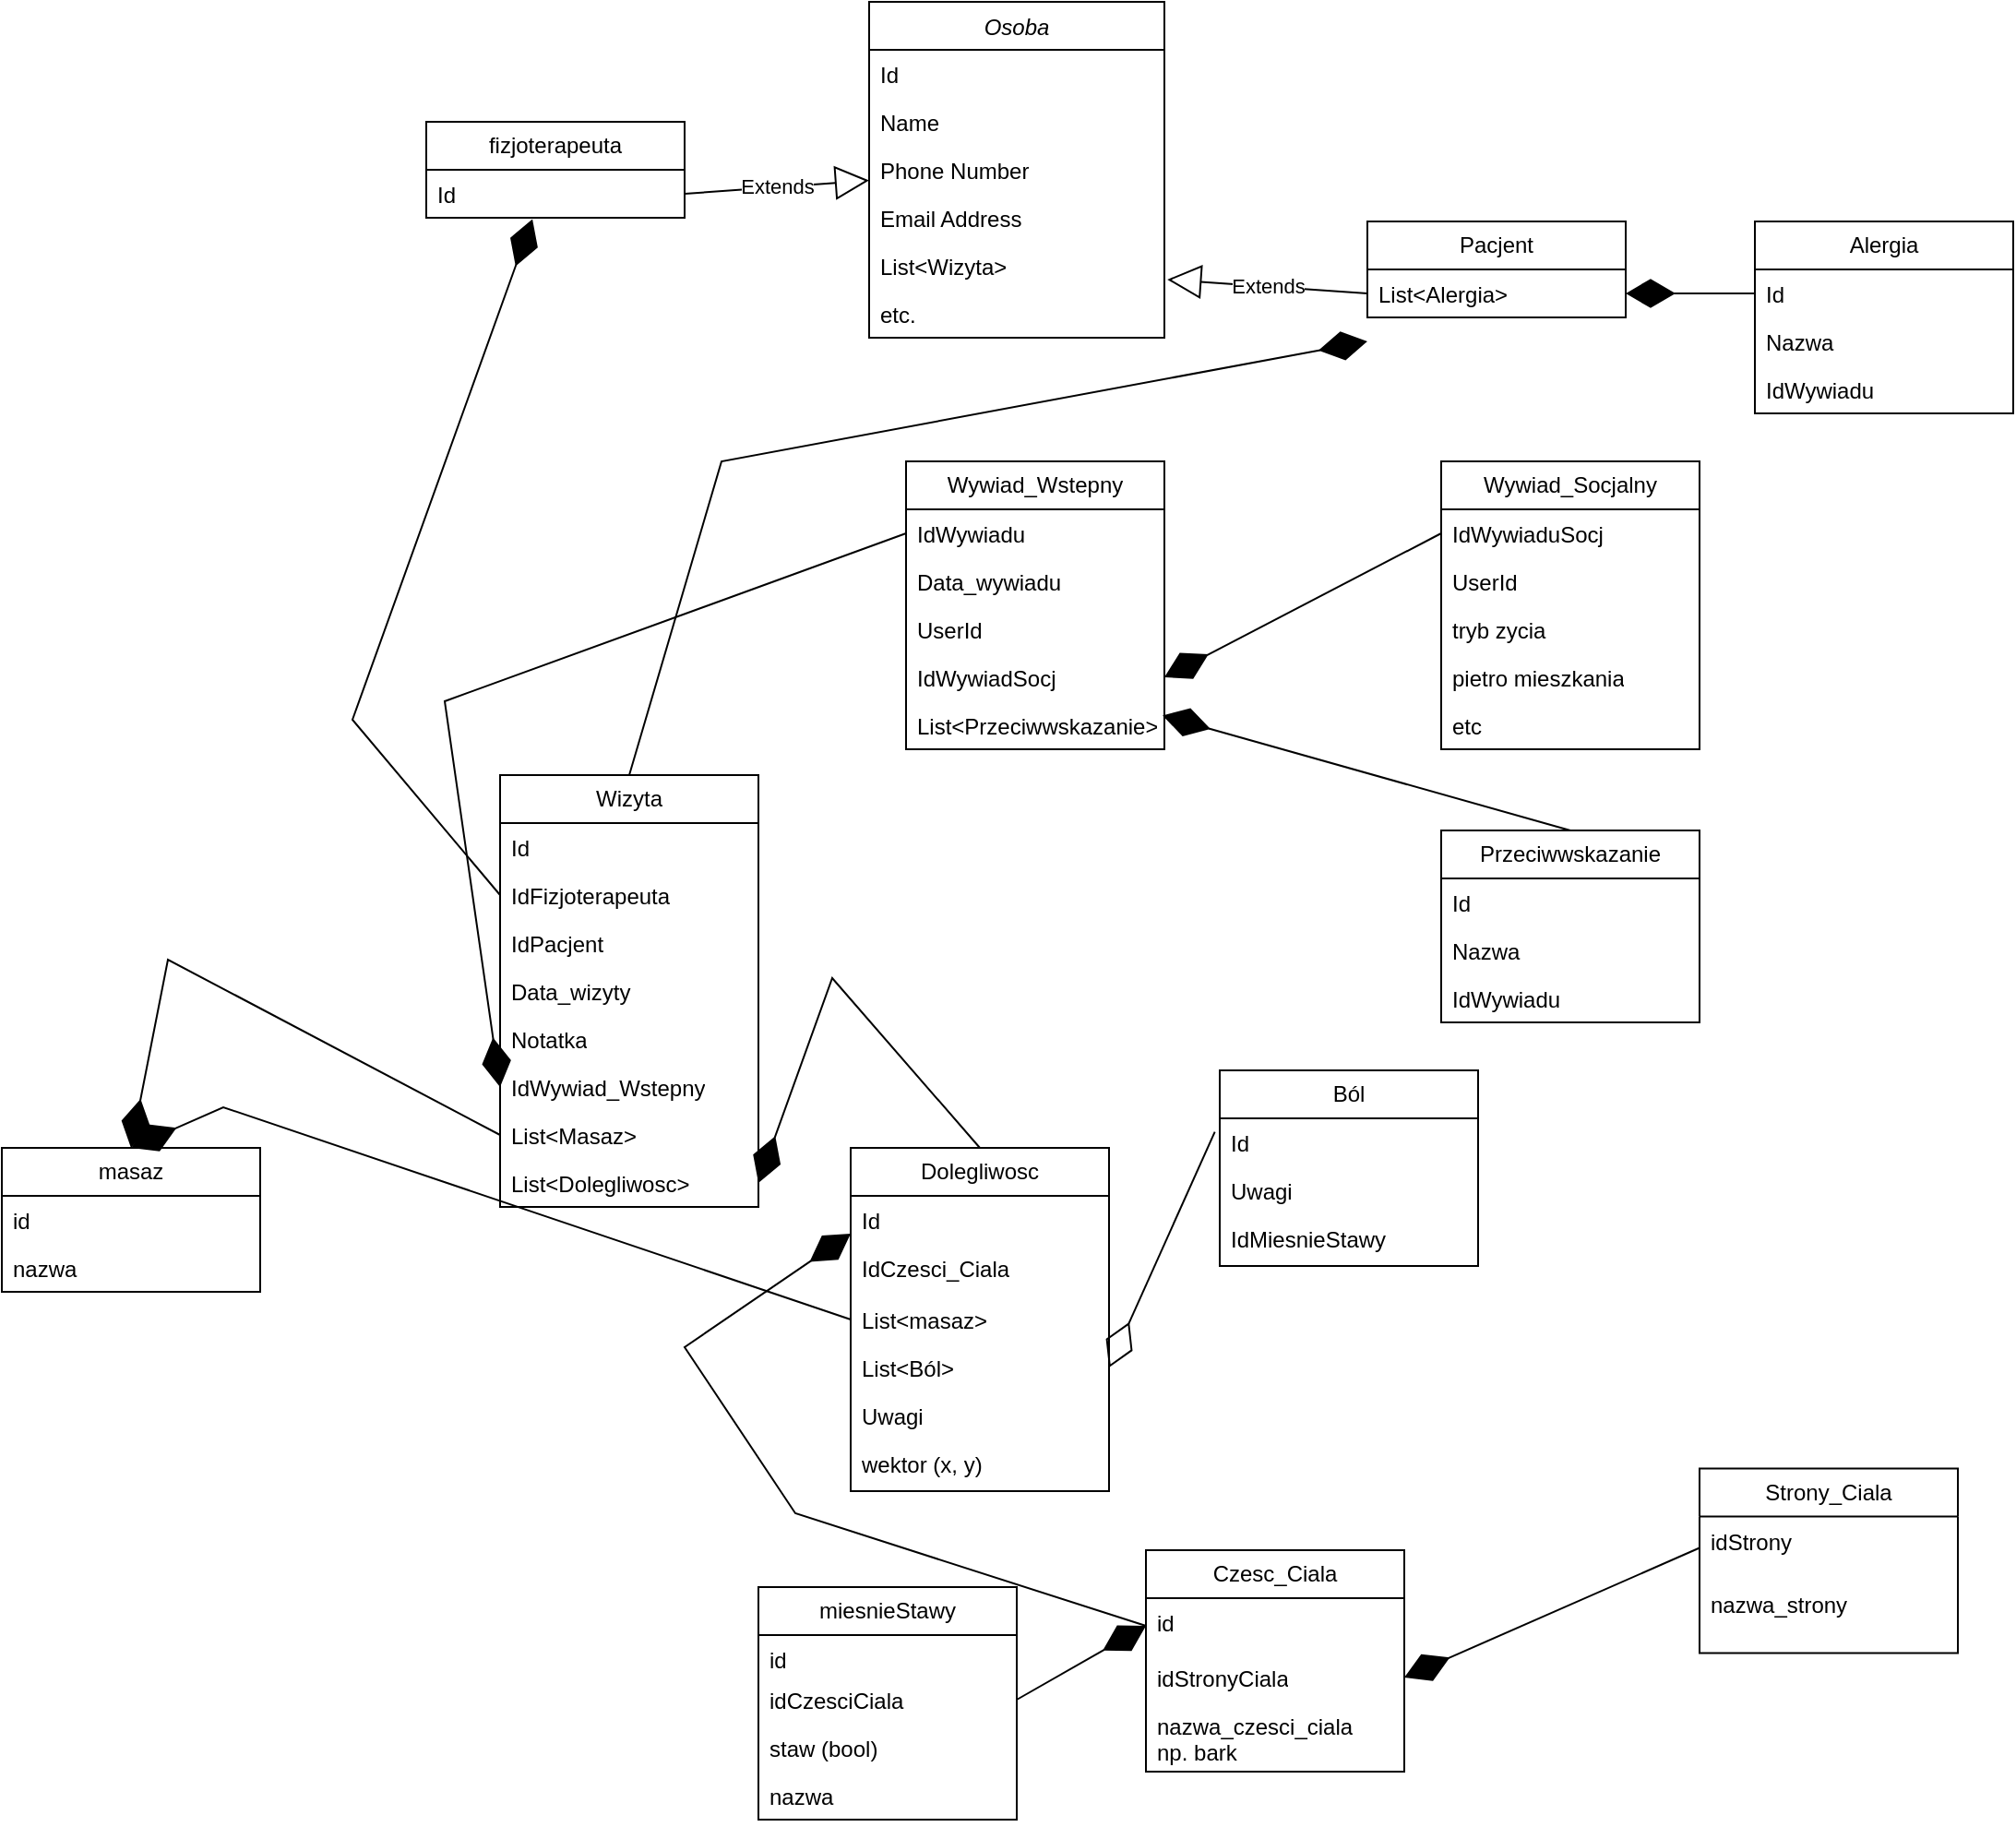 <mxfile version="24.0.0" type="device">
  <diagram id="C5RBs43oDa-KdzZeNtuy" name="Page-1">
    <mxGraphModel dx="1877" dy="1691" grid="1" gridSize="10" guides="1" tooltips="1" connect="1" arrows="1" fold="1" page="1" pageScale="1" pageWidth="827" pageHeight="1169" math="0" shadow="0">
      <root>
        <mxCell id="WIyWlLk6GJQsqaUBKTNV-0" />
        <mxCell id="WIyWlLk6GJQsqaUBKTNV-1" parent="WIyWlLk6GJQsqaUBKTNV-0" />
        <mxCell id="zkfFHV4jXpPFQw0GAbJ--0" value="Osoba" style="swimlane;fontStyle=2;align=center;verticalAlign=top;childLayout=stackLayout;horizontal=1;startSize=26;horizontalStack=0;resizeParent=1;resizeLast=0;collapsible=1;marginBottom=0;rounded=0;shadow=0;strokeWidth=1;" parent="WIyWlLk6GJQsqaUBKTNV-1" vertex="1">
          <mxGeometry x="50" y="-19" width="160" height="182" as="geometry">
            <mxRectangle x="220" y="120" width="160" height="26" as="alternateBounds" />
          </mxGeometry>
        </mxCell>
        <mxCell id="1N-HR44ySFSUw1x3cDMy-46" value="Id" style="text;strokeColor=none;fillColor=none;align=left;verticalAlign=top;spacingLeft=4;spacingRight=4;overflow=hidden;rotatable=0;points=[[0,0.5],[1,0.5]];portConstraint=eastwest;whiteSpace=wrap;html=1;" vertex="1" parent="zkfFHV4jXpPFQw0GAbJ--0">
          <mxGeometry y="26" width="160" height="26" as="geometry" />
        </mxCell>
        <mxCell id="zkfFHV4jXpPFQw0GAbJ--1" value="Name" style="text;align=left;verticalAlign=top;spacingLeft=4;spacingRight=4;overflow=hidden;rotatable=0;points=[[0,0.5],[1,0.5]];portConstraint=eastwest;" parent="zkfFHV4jXpPFQw0GAbJ--0" vertex="1">
          <mxGeometry y="52" width="160" height="26" as="geometry" />
        </mxCell>
        <mxCell id="zkfFHV4jXpPFQw0GAbJ--2" value="Phone Number" style="text;align=left;verticalAlign=top;spacingLeft=4;spacingRight=4;overflow=hidden;rotatable=0;points=[[0,0.5],[1,0.5]];portConstraint=eastwest;rounded=0;shadow=0;html=0;" parent="zkfFHV4jXpPFQw0GAbJ--0" vertex="1">
          <mxGeometry y="78" width="160" height="26" as="geometry" />
        </mxCell>
        <mxCell id="zkfFHV4jXpPFQw0GAbJ--3" value="Email Address" style="text;align=left;verticalAlign=top;spacingLeft=4;spacingRight=4;overflow=hidden;rotatable=0;points=[[0,0.5],[1,0.5]];portConstraint=eastwest;rounded=0;shadow=0;html=0;" parent="zkfFHV4jXpPFQw0GAbJ--0" vertex="1">
          <mxGeometry y="104" width="160" height="26" as="geometry" />
        </mxCell>
        <mxCell id="1N-HR44ySFSUw1x3cDMy-128" value="List&amp;lt;Wizyta&amp;gt;" style="text;strokeColor=none;fillColor=none;align=left;verticalAlign=top;spacingLeft=4;spacingRight=4;overflow=hidden;rotatable=0;points=[[0,0.5],[1,0.5]];portConstraint=eastwest;whiteSpace=wrap;html=1;" vertex="1" parent="zkfFHV4jXpPFQw0GAbJ--0">
          <mxGeometry y="130" width="160" height="26" as="geometry" />
        </mxCell>
        <mxCell id="1N-HR44ySFSUw1x3cDMy-13" value="etc." style="text;strokeColor=none;fillColor=none;align=left;verticalAlign=top;spacingLeft=4;spacingRight=4;overflow=hidden;rotatable=0;points=[[0,0.5],[1,0.5]];portConstraint=eastwest;whiteSpace=wrap;html=1;" vertex="1" parent="zkfFHV4jXpPFQw0GAbJ--0">
          <mxGeometry y="156" width="160" height="26" as="geometry" />
        </mxCell>
        <mxCell id="1N-HR44ySFSUw1x3cDMy-16" value="fizjoterapeuta" style="swimlane;fontStyle=0;childLayout=stackLayout;horizontal=1;startSize=26;fillColor=none;horizontalStack=0;resizeParent=1;resizeParentMax=0;resizeLast=0;collapsible=1;marginBottom=0;whiteSpace=wrap;html=1;" vertex="1" parent="WIyWlLk6GJQsqaUBKTNV-1">
          <mxGeometry x="-190" y="46" width="140" height="52" as="geometry" />
        </mxCell>
        <mxCell id="1N-HR44ySFSUw1x3cDMy-126" value="Id" style="text;strokeColor=none;fillColor=none;align=left;verticalAlign=top;spacingLeft=4;spacingRight=4;overflow=hidden;rotatable=0;points=[[0,0.5],[1,0.5]];portConstraint=eastwest;whiteSpace=wrap;html=1;" vertex="1" parent="1N-HR44ySFSUw1x3cDMy-16">
          <mxGeometry y="26" width="140" height="26" as="geometry" />
        </mxCell>
        <mxCell id="1N-HR44ySFSUw1x3cDMy-21" value="Pacjent" style="swimlane;fontStyle=0;childLayout=stackLayout;horizontal=1;startSize=26;fillColor=none;horizontalStack=0;resizeParent=1;resizeParentMax=0;resizeLast=0;collapsible=1;marginBottom=0;whiteSpace=wrap;html=1;" vertex="1" parent="WIyWlLk6GJQsqaUBKTNV-1">
          <mxGeometry x="320" y="100" width="140" height="52" as="geometry" />
        </mxCell>
        <mxCell id="1N-HR44ySFSUw1x3cDMy-42" value="List&amp;lt;Alergia&amp;gt;" style="text;strokeColor=none;fillColor=none;align=left;verticalAlign=top;spacingLeft=4;spacingRight=4;overflow=hidden;rotatable=0;points=[[0,0.5],[1,0.5]];portConstraint=eastwest;whiteSpace=wrap;html=1;" vertex="1" parent="1N-HR44ySFSUw1x3cDMy-21">
          <mxGeometry y="26" width="140" height="26" as="geometry" />
        </mxCell>
        <mxCell id="1N-HR44ySFSUw1x3cDMy-28" value="Wywiad_Wstepny" style="swimlane;fontStyle=0;childLayout=stackLayout;horizontal=1;startSize=26;fillColor=none;horizontalStack=0;resizeParent=1;resizeParentMax=0;resizeLast=0;collapsible=1;marginBottom=0;whiteSpace=wrap;html=1;" vertex="1" parent="WIyWlLk6GJQsqaUBKTNV-1">
          <mxGeometry x="70" y="230" width="140" height="156" as="geometry" />
        </mxCell>
        <mxCell id="1N-HR44ySFSUw1x3cDMy-32" value="IdWywiadu" style="text;strokeColor=none;fillColor=none;align=left;verticalAlign=top;spacingLeft=4;spacingRight=4;overflow=hidden;rotatable=0;points=[[0,0.5],[1,0.5]];portConstraint=eastwest;whiteSpace=wrap;html=1;" vertex="1" parent="1N-HR44ySFSUw1x3cDMy-28">
          <mxGeometry y="26" width="140" height="26" as="geometry" />
        </mxCell>
        <mxCell id="1N-HR44ySFSUw1x3cDMy-60" value="Data_wywiadu" style="text;strokeColor=none;fillColor=none;align=left;verticalAlign=top;spacingLeft=4;spacingRight=4;overflow=hidden;rotatable=0;points=[[0,0.5],[1,0.5]];portConstraint=eastwest;whiteSpace=wrap;html=1;" vertex="1" parent="1N-HR44ySFSUw1x3cDMy-28">
          <mxGeometry y="52" width="140" height="26" as="geometry" />
        </mxCell>
        <mxCell id="1N-HR44ySFSUw1x3cDMy-36" value="UserId" style="text;strokeColor=none;fillColor=none;align=left;verticalAlign=top;spacingLeft=4;spacingRight=4;overflow=hidden;rotatable=0;points=[[0,0.5],[1,0.5]];portConstraint=eastwest;whiteSpace=wrap;html=1;" vertex="1" parent="1N-HR44ySFSUw1x3cDMy-28">
          <mxGeometry y="78" width="140" height="26" as="geometry" />
        </mxCell>
        <mxCell id="1N-HR44ySFSUw1x3cDMy-59" value="IdWywiadSocj" style="text;strokeColor=none;fillColor=none;align=left;verticalAlign=top;spacingLeft=4;spacingRight=4;overflow=hidden;rotatable=0;points=[[0,0.5],[1,0.5]];portConstraint=eastwest;whiteSpace=wrap;html=1;" vertex="1" parent="1N-HR44ySFSUw1x3cDMy-28">
          <mxGeometry y="104" width="140" height="26" as="geometry" />
        </mxCell>
        <mxCell id="1N-HR44ySFSUw1x3cDMy-29" value="List&amp;lt;Przeciwwskazanie&amp;gt;" style="text;strokeColor=none;fillColor=none;align=left;verticalAlign=top;spacingLeft=4;spacingRight=4;overflow=hidden;rotatable=0;points=[[0,0.5],[1,0.5]];portConstraint=eastwest;whiteSpace=wrap;html=1;" vertex="1" parent="1N-HR44ySFSUw1x3cDMy-28">
          <mxGeometry y="130" width="140" height="26" as="geometry" />
        </mxCell>
        <mxCell id="1N-HR44ySFSUw1x3cDMy-30" value="Przeciwwskazanie" style="swimlane;fontStyle=0;childLayout=stackLayout;horizontal=1;startSize=26;fillColor=none;horizontalStack=0;resizeParent=1;resizeParentMax=0;resizeLast=0;collapsible=1;marginBottom=0;whiteSpace=wrap;html=1;" vertex="1" parent="WIyWlLk6GJQsqaUBKTNV-1">
          <mxGeometry x="360" y="430" width="140" height="104" as="geometry" />
        </mxCell>
        <mxCell id="1N-HR44ySFSUw1x3cDMy-33" value="Id" style="text;strokeColor=none;fillColor=none;align=left;verticalAlign=top;spacingLeft=4;spacingRight=4;overflow=hidden;rotatable=0;points=[[0,0.5],[1,0.5]];portConstraint=eastwest;whiteSpace=wrap;html=1;" vertex="1" parent="1N-HR44ySFSUw1x3cDMy-30">
          <mxGeometry y="26" width="140" height="26" as="geometry" />
        </mxCell>
        <mxCell id="1N-HR44ySFSUw1x3cDMy-34" value="Nazwa" style="text;strokeColor=none;fillColor=none;align=left;verticalAlign=top;spacingLeft=4;spacingRight=4;overflow=hidden;rotatable=0;points=[[0,0.5],[1,0.5]];portConstraint=eastwest;whiteSpace=wrap;html=1;" vertex="1" parent="1N-HR44ySFSUw1x3cDMy-30">
          <mxGeometry y="52" width="140" height="26" as="geometry" />
        </mxCell>
        <mxCell id="1N-HR44ySFSUw1x3cDMy-31" value="IdWywiadu" style="text;strokeColor=none;fillColor=none;align=left;verticalAlign=top;spacingLeft=4;spacingRight=4;overflow=hidden;rotatable=0;points=[[0,0.5],[1,0.5]];portConstraint=eastwest;whiteSpace=wrap;html=1;" vertex="1" parent="1N-HR44ySFSUw1x3cDMy-30">
          <mxGeometry y="78" width="140" height="26" as="geometry" />
        </mxCell>
        <mxCell id="1N-HR44ySFSUw1x3cDMy-22" value="Extends" style="endArrow=block;endSize=16;endFill=0;html=1;rounded=0;exitX=0;exitY=0.75;exitDx=0;exitDy=0;entryX=1.01;entryY=-0.213;entryDx=0;entryDy=0;entryPerimeter=0;" edge="1" parent="WIyWlLk6GJQsqaUBKTNV-1" source="1N-HR44ySFSUw1x3cDMy-21" target="1N-HR44ySFSUw1x3cDMy-13">
          <mxGeometry width="160" relative="1" as="geometry">
            <mxPoint x="218" y="42" as="sourcePoint" />
            <mxPoint x="340" y="50" as="targetPoint" />
          </mxGeometry>
        </mxCell>
        <mxCell id="1N-HR44ySFSUw1x3cDMy-15" value="Extends" style="endArrow=block;endSize=16;endFill=0;html=1;rounded=0;exitX=1;exitY=0.5;exitDx=0;exitDy=0;" edge="1" parent="WIyWlLk6GJQsqaUBKTNV-1" source="1N-HR44ySFSUw1x3cDMy-126" target="zkfFHV4jXpPFQw0GAbJ--0">
          <mxGeometry width="160" relative="1" as="geometry">
            <mxPoint x="330" y="200" as="sourcePoint" />
            <mxPoint x="170" y="240" as="targetPoint" />
          </mxGeometry>
        </mxCell>
        <mxCell id="1N-HR44ySFSUw1x3cDMy-35" value="" style="endArrow=diamondThin;endFill=1;endSize=24;html=1;rounded=0;entryX=0.993;entryY=0.297;entryDx=0;entryDy=0;exitX=0.5;exitY=0;exitDx=0;exitDy=0;entryPerimeter=0;" edge="1" parent="WIyWlLk6GJQsqaUBKTNV-1" source="1N-HR44ySFSUw1x3cDMy-30" target="1N-HR44ySFSUw1x3cDMy-29">
          <mxGeometry width="160" relative="1" as="geometry">
            <mxPoint x="330" y="420" as="sourcePoint" />
            <mxPoint x="490" y="420" as="targetPoint" />
          </mxGeometry>
        </mxCell>
        <mxCell id="1N-HR44ySFSUw1x3cDMy-38" value="Alergia" style="swimlane;fontStyle=0;childLayout=stackLayout;horizontal=1;startSize=26;fillColor=none;horizontalStack=0;resizeParent=1;resizeParentMax=0;resizeLast=0;collapsible=1;marginBottom=0;whiteSpace=wrap;html=1;" vertex="1" parent="WIyWlLk6GJQsqaUBKTNV-1">
          <mxGeometry x="530" y="100" width="140" height="104" as="geometry" />
        </mxCell>
        <mxCell id="1N-HR44ySFSUw1x3cDMy-39" value="Id" style="text;strokeColor=none;fillColor=none;align=left;verticalAlign=top;spacingLeft=4;spacingRight=4;overflow=hidden;rotatable=0;points=[[0,0.5],[1,0.5]];portConstraint=eastwest;whiteSpace=wrap;html=1;" vertex="1" parent="1N-HR44ySFSUw1x3cDMy-38">
          <mxGeometry y="26" width="140" height="26" as="geometry" />
        </mxCell>
        <mxCell id="1N-HR44ySFSUw1x3cDMy-40" value="Nazwa" style="text;strokeColor=none;fillColor=none;align=left;verticalAlign=top;spacingLeft=4;spacingRight=4;overflow=hidden;rotatable=0;points=[[0,0.5],[1,0.5]];portConstraint=eastwest;whiteSpace=wrap;html=1;" vertex="1" parent="1N-HR44ySFSUw1x3cDMy-38">
          <mxGeometry y="52" width="140" height="26" as="geometry" />
        </mxCell>
        <mxCell id="1N-HR44ySFSUw1x3cDMy-41" value="IdWywiadu" style="text;strokeColor=none;fillColor=none;align=left;verticalAlign=top;spacingLeft=4;spacingRight=4;overflow=hidden;rotatable=0;points=[[0,0.5],[1,0.5]];portConstraint=eastwest;whiteSpace=wrap;html=1;" vertex="1" parent="1N-HR44ySFSUw1x3cDMy-38">
          <mxGeometry y="78" width="140" height="26" as="geometry" />
        </mxCell>
        <mxCell id="1N-HR44ySFSUw1x3cDMy-43" value="" style="endArrow=diamondThin;endFill=1;endSize=24;html=1;rounded=0;exitX=0;exitY=0.5;exitDx=0;exitDy=0;entryX=1;entryY=0.5;entryDx=0;entryDy=0;" edge="1" parent="WIyWlLk6GJQsqaUBKTNV-1" source="1N-HR44ySFSUw1x3cDMy-39" target="1N-HR44ySFSUw1x3cDMy-42">
          <mxGeometry width="160" relative="1" as="geometry">
            <mxPoint x="350" y="210" as="sourcePoint" />
            <mxPoint x="500" y="120" as="targetPoint" />
          </mxGeometry>
        </mxCell>
        <mxCell id="1N-HR44ySFSUw1x3cDMy-51" value="Wywiad_Socjalny" style="swimlane;fontStyle=0;childLayout=stackLayout;horizontal=1;startSize=26;fillColor=none;horizontalStack=0;resizeParent=1;resizeParentMax=0;resizeLast=0;collapsible=1;marginBottom=0;whiteSpace=wrap;html=1;" vertex="1" parent="WIyWlLk6GJQsqaUBKTNV-1">
          <mxGeometry x="360" y="230" width="140" height="156" as="geometry" />
        </mxCell>
        <mxCell id="1N-HR44ySFSUw1x3cDMy-52" value="IdWywiaduSocj" style="text;strokeColor=none;fillColor=none;align=left;verticalAlign=top;spacingLeft=4;spacingRight=4;overflow=hidden;rotatable=0;points=[[0,0.5],[1,0.5]];portConstraint=eastwest;whiteSpace=wrap;html=1;" vertex="1" parent="1N-HR44ySFSUw1x3cDMy-51">
          <mxGeometry y="26" width="140" height="26" as="geometry" />
        </mxCell>
        <mxCell id="1N-HR44ySFSUw1x3cDMy-53" value="UserId" style="text;strokeColor=none;fillColor=none;align=left;verticalAlign=top;spacingLeft=4;spacingRight=4;overflow=hidden;rotatable=0;points=[[0,0.5],[1,0.5]];portConstraint=eastwest;whiteSpace=wrap;html=1;" vertex="1" parent="1N-HR44ySFSUw1x3cDMy-51">
          <mxGeometry y="52" width="140" height="26" as="geometry" />
        </mxCell>
        <mxCell id="1N-HR44ySFSUw1x3cDMy-55" value="tryb zycia" style="text;strokeColor=none;fillColor=none;align=left;verticalAlign=top;spacingLeft=4;spacingRight=4;overflow=hidden;rotatable=0;points=[[0,0.5],[1,0.5]];portConstraint=eastwest;whiteSpace=wrap;html=1;" vertex="1" parent="1N-HR44ySFSUw1x3cDMy-51">
          <mxGeometry y="78" width="140" height="26" as="geometry" />
        </mxCell>
        <mxCell id="1N-HR44ySFSUw1x3cDMy-54" value="pietro mieszkania" style="text;strokeColor=none;fillColor=none;align=left;verticalAlign=top;spacingLeft=4;spacingRight=4;overflow=hidden;rotatable=0;points=[[0,0.5],[1,0.5]];portConstraint=eastwest;whiteSpace=wrap;html=1;" vertex="1" parent="1N-HR44ySFSUw1x3cDMy-51">
          <mxGeometry y="104" width="140" height="26" as="geometry" />
        </mxCell>
        <mxCell id="1N-HR44ySFSUw1x3cDMy-56" value="etc" style="text;strokeColor=none;fillColor=none;align=left;verticalAlign=top;spacingLeft=4;spacingRight=4;overflow=hidden;rotatable=0;points=[[0,0.5],[1,0.5]];portConstraint=eastwest;whiteSpace=wrap;html=1;" vertex="1" parent="1N-HR44ySFSUw1x3cDMy-51">
          <mxGeometry y="130" width="140" height="26" as="geometry" />
        </mxCell>
        <mxCell id="1N-HR44ySFSUw1x3cDMy-57" value="" style="endArrow=diamondThin;endFill=1;endSize=24;html=1;rounded=0;exitX=0;exitY=0.5;exitDx=0;exitDy=0;entryX=1;entryY=0.5;entryDx=0;entryDy=0;" edge="1" parent="WIyWlLk6GJQsqaUBKTNV-1" source="1N-HR44ySFSUw1x3cDMy-52" target="1N-HR44ySFSUw1x3cDMy-59">
          <mxGeometry width="160" relative="1" as="geometry">
            <mxPoint x="220" y="305" as="sourcePoint" />
            <mxPoint x="470" y="190" as="targetPoint" />
          </mxGeometry>
        </mxCell>
        <mxCell id="1N-HR44ySFSUw1x3cDMy-61" value="Czesc_Ciala" style="swimlane;fontStyle=0;childLayout=stackLayout;horizontal=1;startSize=26;fillColor=none;horizontalStack=0;resizeParent=1;resizeParentMax=0;resizeLast=0;collapsible=1;marginBottom=0;whiteSpace=wrap;html=1;" vertex="1" parent="WIyWlLk6GJQsqaUBKTNV-1">
          <mxGeometry x="200" y="820" width="140" height="120" as="geometry" />
        </mxCell>
        <mxCell id="1N-HR44ySFSUw1x3cDMy-64" value="id" style="text;strokeColor=none;fillColor=none;align=left;verticalAlign=top;spacingLeft=4;spacingRight=4;overflow=hidden;rotatable=0;points=[[0,0.5],[1,0.5]];portConstraint=eastwest;whiteSpace=wrap;html=1;" vertex="1" parent="1N-HR44ySFSUw1x3cDMy-61">
          <mxGeometry y="26" width="140" height="30" as="geometry" />
        </mxCell>
        <mxCell id="1N-HR44ySFSUw1x3cDMy-81" value="idStronyCiala" style="text;strokeColor=none;fillColor=none;align=left;verticalAlign=top;spacingLeft=4;spacingRight=4;overflow=hidden;rotatable=0;points=[[0,0.5],[1,0.5]];portConstraint=eastwest;whiteSpace=wrap;html=1;" vertex="1" parent="1N-HR44ySFSUw1x3cDMy-61">
          <mxGeometry y="56" width="140" height="26" as="geometry" />
        </mxCell>
        <mxCell id="1N-HR44ySFSUw1x3cDMy-74" value="nazwa_czesci_ciala&lt;br&gt;np. bark" style="text;strokeColor=none;fillColor=none;align=left;verticalAlign=top;spacingLeft=4;spacingRight=4;overflow=hidden;rotatable=0;points=[[0,0.5],[1,0.5]];portConstraint=eastwest;whiteSpace=wrap;html=1;" vertex="1" parent="1N-HR44ySFSUw1x3cDMy-61">
          <mxGeometry y="82" width="140" height="38" as="geometry" />
        </mxCell>
        <mxCell id="1N-HR44ySFSUw1x3cDMy-65" value="miesnieStawy" style="swimlane;fontStyle=0;childLayout=stackLayout;horizontal=1;startSize=26;fillColor=none;horizontalStack=0;resizeParent=1;resizeParentMax=0;resizeLast=0;collapsible=1;marginBottom=0;whiteSpace=wrap;html=1;" vertex="1" parent="WIyWlLk6GJQsqaUBKTNV-1">
          <mxGeometry x="-10" y="840" width="140" height="126" as="geometry" />
        </mxCell>
        <mxCell id="1N-HR44ySFSUw1x3cDMy-66" value="id" style="text;strokeColor=none;fillColor=none;align=left;verticalAlign=top;spacingLeft=4;spacingRight=4;overflow=hidden;rotatable=0;points=[[0,0.5],[1,0.5]];portConstraint=eastwest;whiteSpace=wrap;html=1;" vertex="1" parent="1N-HR44ySFSUw1x3cDMy-65">
          <mxGeometry y="26" width="140" height="22" as="geometry" />
        </mxCell>
        <mxCell id="1N-HR44ySFSUw1x3cDMy-83" value="idCzesciCiala" style="text;strokeColor=none;fillColor=none;align=left;verticalAlign=top;spacingLeft=4;spacingRight=4;overflow=hidden;rotatable=0;points=[[0,0.5],[1,0.5]];portConstraint=eastwest;whiteSpace=wrap;html=1;" vertex="1" parent="1N-HR44ySFSUw1x3cDMy-65">
          <mxGeometry y="48" width="140" height="26" as="geometry" />
        </mxCell>
        <mxCell id="1N-HR44ySFSUw1x3cDMy-109" value="staw (bool)" style="text;strokeColor=none;fillColor=none;align=left;verticalAlign=top;spacingLeft=4;spacingRight=4;overflow=hidden;rotatable=0;points=[[0,0.5],[1,0.5]];portConstraint=eastwest;whiteSpace=wrap;html=1;" vertex="1" parent="1N-HR44ySFSUw1x3cDMy-65">
          <mxGeometry y="74" width="140" height="26" as="geometry" />
        </mxCell>
        <mxCell id="1N-HR44ySFSUw1x3cDMy-67" value="nazwa" style="text;strokeColor=none;fillColor=none;align=left;verticalAlign=top;spacingLeft=4;spacingRight=4;overflow=hidden;rotatable=0;points=[[0,0.5],[1,0.5]];portConstraint=eastwest;whiteSpace=wrap;html=1;" vertex="1" parent="1N-HR44ySFSUw1x3cDMy-65">
          <mxGeometry y="100" width="140" height="26" as="geometry" />
        </mxCell>
        <mxCell id="1N-HR44ySFSUw1x3cDMy-71" value="Strony_Ciala" style="swimlane;fontStyle=0;childLayout=stackLayout;horizontal=1;startSize=26;fillColor=none;horizontalStack=0;resizeParent=1;resizeParentMax=0;resizeLast=0;collapsible=1;marginBottom=0;whiteSpace=wrap;html=1;" vertex="1" parent="WIyWlLk6GJQsqaUBKTNV-1">
          <mxGeometry x="500" y="775.75" width="140" height="100" as="geometry" />
        </mxCell>
        <mxCell id="1N-HR44ySFSUw1x3cDMy-72" value="idStrony" style="text;strokeColor=none;fillColor=none;align=left;verticalAlign=top;spacingLeft=4;spacingRight=4;overflow=hidden;rotatable=0;points=[[0,0.5],[1,0.5]];portConstraint=eastwest;whiteSpace=wrap;html=1;" vertex="1" parent="1N-HR44ySFSUw1x3cDMy-71">
          <mxGeometry y="26" width="140" height="34" as="geometry" />
        </mxCell>
        <mxCell id="1N-HR44ySFSUw1x3cDMy-73" value="nazwa_strony" style="text;strokeColor=none;fillColor=none;align=left;verticalAlign=top;spacingLeft=4;spacingRight=4;overflow=hidden;rotatable=0;points=[[0,0.5],[1,0.5]];portConstraint=eastwest;whiteSpace=wrap;html=1;" vertex="1" parent="1N-HR44ySFSUw1x3cDMy-71">
          <mxGeometry y="60" width="140" height="40" as="geometry" />
        </mxCell>
        <mxCell id="1N-HR44ySFSUw1x3cDMy-82" value="" style="endArrow=diamondThin;endFill=1;endSize=24;html=1;rounded=0;exitX=0;exitY=0.5;exitDx=0;exitDy=0;entryX=1;entryY=0.5;entryDx=0;entryDy=0;" edge="1" parent="WIyWlLk6GJQsqaUBKTNV-1" source="1N-HR44ySFSUw1x3cDMy-72" target="1N-HR44ySFSUw1x3cDMy-81">
          <mxGeometry width="160" relative="1" as="geometry">
            <mxPoint x="210" y="845.75" as="sourcePoint" />
            <mxPoint x="370" y="845.75" as="targetPoint" />
          </mxGeometry>
        </mxCell>
        <mxCell id="1N-HR44ySFSUw1x3cDMy-85" value="" style="endArrow=diamondThin;endFill=1;endSize=24;html=1;rounded=0;exitX=1;exitY=0.5;exitDx=0;exitDy=0;entryX=0;entryY=0.5;entryDx=0;entryDy=0;" edge="1" parent="WIyWlLk6GJQsqaUBKTNV-1" source="1N-HR44ySFSUw1x3cDMy-83" target="1N-HR44ySFSUw1x3cDMy-64">
          <mxGeometry width="160" relative="1" as="geometry">
            <mxPoint x="30" y="885.75" as="sourcePoint" />
            <mxPoint x="190" y="885.75" as="targetPoint" />
            <Array as="points" />
          </mxGeometry>
        </mxCell>
        <mxCell id="1N-HR44ySFSUw1x3cDMy-97" value="Dolegliwosc" style="swimlane;fontStyle=0;childLayout=stackLayout;horizontal=1;startSize=26;fillColor=none;horizontalStack=0;resizeParent=1;resizeParentMax=0;resizeLast=0;collapsible=1;marginBottom=0;whiteSpace=wrap;html=1;" vertex="1" parent="WIyWlLk6GJQsqaUBKTNV-1">
          <mxGeometry x="40" y="602" width="140" height="186" as="geometry" />
        </mxCell>
        <mxCell id="1N-HR44ySFSUw1x3cDMy-99" value="Id" style="text;strokeColor=none;fillColor=none;align=left;verticalAlign=top;spacingLeft=4;spacingRight=4;overflow=hidden;rotatable=0;points=[[0,0.5],[1,0.5]];portConstraint=eastwest;whiteSpace=wrap;html=1;" vertex="1" parent="1N-HR44ySFSUw1x3cDMy-97">
          <mxGeometry y="26" width="140" height="26" as="geometry" />
        </mxCell>
        <mxCell id="1N-HR44ySFSUw1x3cDMy-101" value="IdCzesci_Ciala" style="text;strokeColor=none;fillColor=none;align=left;verticalAlign=top;spacingLeft=4;spacingRight=4;overflow=hidden;rotatable=0;points=[[0,0.5],[1,0.5]];portConstraint=eastwest;whiteSpace=wrap;html=1;" vertex="1" parent="1N-HR44ySFSUw1x3cDMy-97">
          <mxGeometry y="52" width="140" height="28" as="geometry" />
        </mxCell>
        <mxCell id="1N-HR44ySFSUw1x3cDMy-129" value="List&amp;lt;masaz&amp;gt;" style="text;strokeColor=none;fillColor=none;align=left;verticalAlign=top;spacingLeft=4;spacingRight=4;overflow=hidden;rotatable=0;points=[[0,0.5],[1,0.5]];portConstraint=eastwest;whiteSpace=wrap;html=1;" vertex="1" parent="1N-HR44ySFSUw1x3cDMy-97">
          <mxGeometry y="80" width="140" height="26" as="geometry" />
        </mxCell>
        <mxCell id="1N-HR44ySFSUw1x3cDMy-108" value="List&amp;lt;Ból&amp;gt;" style="text;strokeColor=none;fillColor=none;align=left;verticalAlign=top;spacingLeft=4;spacingRight=4;overflow=hidden;rotatable=0;points=[[0,0.5],[1,0.5]];portConstraint=eastwest;whiteSpace=wrap;html=1;" vertex="1" parent="1N-HR44ySFSUw1x3cDMy-97">
          <mxGeometry y="106" width="140" height="26" as="geometry" />
        </mxCell>
        <mxCell id="1N-HR44ySFSUw1x3cDMy-107" value="Uwagi" style="text;strokeColor=none;fillColor=none;align=left;verticalAlign=top;spacingLeft=4;spacingRight=4;overflow=hidden;rotatable=0;points=[[0,0.5],[1,0.5]];portConstraint=eastwest;whiteSpace=wrap;html=1;" vertex="1" parent="1N-HR44ySFSUw1x3cDMy-97">
          <mxGeometry y="132" width="140" height="26" as="geometry" />
        </mxCell>
        <mxCell id="1N-HR44ySFSUw1x3cDMy-100" value="wektor (x, y)" style="text;strokeColor=none;fillColor=none;align=left;verticalAlign=top;spacingLeft=4;spacingRight=4;overflow=hidden;rotatable=0;points=[[0,0.5],[1,0.5]];portConstraint=eastwest;whiteSpace=wrap;html=1;" vertex="1" parent="1N-HR44ySFSUw1x3cDMy-97">
          <mxGeometry y="158" width="140" height="28" as="geometry" />
        </mxCell>
        <mxCell id="1N-HR44ySFSUw1x3cDMy-103" value="Ból" style="swimlane;fontStyle=0;childLayout=stackLayout;horizontal=1;startSize=26;fillColor=none;horizontalStack=0;resizeParent=1;resizeParentMax=0;resizeLast=0;collapsible=1;marginBottom=0;whiteSpace=wrap;html=1;" vertex="1" parent="WIyWlLk6GJQsqaUBKTNV-1">
          <mxGeometry x="240" y="560" width="140" height="106" as="geometry" />
        </mxCell>
        <mxCell id="1N-HR44ySFSUw1x3cDMy-104" value="Id" style="text;strokeColor=none;fillColor=none;align=left;verticalAlign=top;spacingLeft=4;spacingRight=4;overflow=hidden;rotatable=0;points=[[0,0.5],[1,0.5]];portConstraint=eastwest;whiteSpace=wrap;html=1;" vertex="1" parent="1N-HR44ySFSUw1x3cDMy-103">
          <mxGeometry y="26" width="140" height="26" as="geometry" />
        </mxCell>
        <mxCell id="1N-HR44ySFSUw1x3cDMy-110" value="Uwagi" style="text;strokeColor=none;fillColor=none;align=left;verticalAlign=top;spacingLeft=4;spacingRight=4;overflow=hidden;rotatable=0;points=[[0,0.5],[1,0.5]];portConstraint=eastwest;whiteSpace=wrap;html=1;" vertex="1" parent="1N-HR44ySFSUw1x3cDMy-103">
          <mxGeometry y="52" width="140" height="26" as="geometry" />
        </mxCell>
        <mxCell id="1N-HR44ySFSUw1x3cDMy-105" value="IdMiesnieStawy" style="text;strokeColor=none;fillColor=none;align=left;verticalAlign=top;spacingLeft=4;spacingRight=4;overflow=hidden;rotatable=0;points=[[0,0.5],[1,0.5]];portConstraint=eastwest;whiteSpace=wrap;html=1;" vertex="1" parent="1N-HR44ySFSUw1x3cDMy-103">
          <mxGeometry y="78" width="140" height="28" as="geometry" />
        </mxCell>
        <mxCell id="1N-HR44ySFSUw1x3cDMy-111" value="" style="endArrow=diamondThin;endFill=0;endSize=24;html=1;rounded=0;entryX=1;entryY=0.5;entryDx=0;entryDy=0;exitX=-0.019;exitY=0.28;exitDx=0;exitDy=0;exitPerimeter=0;" edge="1" parent="WIyWlLk6GJQsqaUBKTNV-1" source="1N-HR44ySFSUw1x3cDMy-104" target="1N-HR44ySFSUw1x3cDMy-108">
          <mxGeometry width="160" relative="1" as="geometry">
            <mxPoint x="150" y="740" as="sourcePoint" />
            <mxPoint x="310" y="740" as="targetPoint" />
          </mxGeometry>
        </mxCell>
        <mxCell id="1N-HR44ySFSUw1x3cDMy-112" value="Wizyta" style="swimlane;fontStyle=0;childLayout=stackLayout;horizontal=1;startSize=26;fillColor=none;horizontalStack=0;resizeParent=1;resizeParentMax=0;resizeLast=0;collapsible=1;marginBottom=0;whiteSpace=wrap;html=1;" vertex="1" parent="WIyWlLk6GJQsqaUBKTNV-1">
          <mxGeometry x="-150" y="400" width="140" height="234" as="geometry" />
        </mxCell>
        <mxCell id="1N-HR44ySFSUw1x3cDMy-121" value="Id" style="text;strokeColor=none;fillColor=none;align=left;verticalAlign=top;spacingLeft=4;spacingRight=4;overflow=hidden;rotatable=0;points=[[0,0.5],[1,0.5]];portConstraint=eastwest;whiteSpace=wrap;html=1;" vertex="1" parent="1N-HR44ySFSUw1x3cDMy-112">
          <mxGeometry y="26" width="140" height="26" as="geometry" />
        </mxCell>
        <mxCell id="1N-HR44ySFSUw1x3cDMy-125" value="IdFizjoterapeuta" style="text;strokeColor=none;fillColor=none;align=left;verticalAlign=top;spacingLeft=4;spacingRight=4;overflow=hidden;rotatable=0;points=[[0,0.5],[1,0.5]];portConstraint=eastwest;whiteSpace=wrap;html=1;" vertex="1" parent="1N-HR44ySFSUw1x3cDMy-112">
          <mxGeometry y="52" width="140" height="26" as="geometry" />
        </mxCell>
        <mxCell id="1N-HR44ySFSUw1x3cDMy-122" value="IdPacjent" style="text;strokeColor=none;fillColor=none;align=left;verticalAlign=top;spacingLeft=4;spacingRight=4;overflow=hidden;rotatable=0;points=[[0,0.5],[1,0.5]];portConstraint=eastwest;whiteSpace=wrap;html=1;" vertex="1" parent="1N-HR44ySFSUw1x3cDMy-112">
          <mxGeometry y="78" width="140" height="26" as="geometry" />
        </mxCell>
        <mxCell id="1N-HR44ySFSUw1x3cDMy-138" value="Data_wizyty" style="text;strokeColor=none;fillColor=none;align=left;verticalAlign=top;spacingLeft=4;spacingRight=4;overflow=hidden;rotatable=0;points=[[0,0.5],[1,0.5]];portConstraint=eastwest;whiteSpace=wrap;html=1;" vertex="1" parent="1N-HR44ySFSUw1x3cDMy-112">
          <mxGeometry y="104" width="140" height="26" as="geometry" />
        </mxCell>
        <mxCell id="1N-HR44ySFSUw1x3cDMy-116" value="Notatka" style="text;strokeColor=none;fillColor=none;align=left;verticalAlign=top;spacingLeft=4;spacingRight=4;overflow=hidden;rotatable=0;points=[[0,0.5],[1,0.5]];portConstraint=eastwest;whiteSpace=wrap;html=1;" vertex="1" parent="1N-HR44ySFSUw1x3cDMy-112">
          <mxGeometry y="130" width="140" height="26" as="geometry" />
        </mxCell>
        <mxCell id="1N-HR44ySFSUw1x3cDMy-119" value="IdWywiad_Wstepny" style="text;strokeColor=none;fillColor=none;align=left;verticalAlign=top;spacingLeft=4;spacingRight=4;overflow=hidden;rotatable=0;points=[[0,0.5],[1,0.5]];portConstraint=eastwest;whiteSpace=wrap;html=1;" vertex="1" parent="1N-HR44ySFSUw1x3cDMy-112">
          <mxGeometry y="156" width="140" height="26" as="geometry" />
        </mxCell>
        <mxCell id="1N-HR44ySFSUw1x3cDMy-135" value="List&amp;lt;Masaz&amp;gt;" style="text;strokeColor=none;fillColor=none;align=left;verticalAlign=top;spacingLeft=4;spacingRight=4;overflow=hidden;rotatable=0;points=[[0,0.5],[1,0.5]];portConstraint=eastwest;whiteSpace=wrap;html=1;" vertex="1" parent="1N-HR44ySFSUw1x3cDMy-112">
          <mxGeometry y="182" width="140" height="26" as="geometry" />
        </mxCell>
        <mxCell id="1N-HR44ySFSUw1x3cDMy-113" value="List&amp;lt;Dolegliwosc&amp;gt;" style="text;strokeColor=none;fillColor=none;align=left;verticalAlign=top;spacingLeft=4;spacingRight=4;overflow=hidden;rotatable=0;points=[[0,0.5],[1,0.5]];portConstraint=eastwest;whiteSpace=wrap;html=1;" vertex="1" parent="1N-HR44ySFSUw1x3cDMy-112">
          <mxGeometry y="208" width="140" height="26" as="geometry" />
        </mxCell>
        <mxCell id="1N-HR44ySFSUw1x3cDMy-117" value="" style="endArrow=diamondThin;endFill=1;endSize=24;html=1;rounded=0;entryX=1;entryY=0.5;entryDx=0;entryDy=0;exitX=0.5;exitY=0;exitDx=0;exitDy=0;" edge="1" parent="WIyWlLk6GJQsqaUBKTNV-1" source="1N-HR44ySFSUw1x3cDMy-97" target="1N-HR44ySFSUw1x3cDMy-113">
          <mxGeometry width="160" relative="1" as="geometry">
            <mxPoint x="-20" y="670" as="sourcePoint" />
            <mxPoint x="140" y="670" as="targetPoint" />
            <Array as="points">
              <mxPoint x="30" y="510" />
            </Array>
          </mxGeometry>
        </mxCell>
        <mxCell id="1N-HR44ySFSUw1x3cDMy-118" value="" style="endArrow=diamondThin;endFill=1;endSize=24;html=1;rounded=0;entryX=0;entryY=0.25;entryDx=0;entryDy=0;exitX=0;exitY=0.5;exitDx=0;exitDy=0;" edge="1" parent="WIyWlLk6GJQsqaUBKTNV-1" source="1N-HR44ySFSUw1x3cDMy-64" target="1N-HR44ySFSUw1x3cDMy-97">
          <mxGeometry width="160" relative="1" as="geometry">
            <mxPoint x="120" y="560" as="sourcePoint" />
            <mxPoint x="-90" y="585" as="targetPoint" />
            <Array as="points">
              <mxPoint x="10" y="800" />
              <mxPoint x="-50" y="710" />
            </Array>
          </mxGeometry>
        </mxCell>
        <mxCell id="1N-HR44ySFSUw1x3cDMy-120" value="" style="endArrow=diamondThin;endFill=1;endSize=24;html=1;rounded=0;exitX=0;exitY=0.5;exitDx=0;exitDy=0;entryX=0;entryY=0.5;entryDx=0;entryDy=0;" edge="1" parent="WIyWlLk6GJQsqaUBKTNV-1" source="1N-HR44ySFSUw1x3cDMy-32" target="1N-HR44ySFSUw1x3cDMy-119">
          <mxGeometry width="160" relative="1" as="geometry">
            <mxPoint x="120" y="560" as="sourcePoint" />
            <mxPoint x="-180" y="460" as="targetPoint" />
            <Array as="points">
              <mxPoint x="-180" y="360" />
            </Array>
          </mxGeometry>
        </mxCell>
        <mxCell id="1N-HR44ySFSUw1x3cDMy-124" value="" style="endArrow=diamondThin;endFill=1;endSize=24;html=1;rounded=0;exitX=0.5;exitY=0;exitDx=0;exitDy=0;entryX=0;entryY=0.5;entryDx=0;entryDy=0;" edge="1" parent="WIyWlLk6GJQsqaUBKTNV-1" source="1N-HR44ySFSUw1x3cDMy-112">
          <mxGeometry width="160" relative="1" as="geometry">
            <mxPoint x="-280" y="340" as="sourcePoint" />
            <mxPoint x="320" y="165" as="targetPoint" />
            <Array as="points">
              <mxPoint x="-30" y="230" />
            </Array>
          </mxGeometry>
        </mxCell>
        <mxCell id="1N-HR44ySFSUw1x3cDMy-127" value="" style="endArrow=diamondThin;endFill=1;endSize=24;html=1;rounded=0;entryX=0.411;entryY=1.031;entryDx=0;entryDy=0;entryPerimeter=0;exitX=0;exitY=0.5;exitDx=0;exitDy=0;" edge="1" parent="WIyWlLk6GJQsqaUBKTNV-1" source="1N-HR44ySFSUw1x3cDMy-125" target="1N-HR44ySFSUw1x3cDMy-126">
          <mxGeometry width="160" relative="1" as="geometry">
            <mxPoint x="-250" y="420" as="sourcePoint" />
            <mxPoint x="-140" y="553" as="targetPoint" />
            <Array as="points">
              <mxPoint x="-230" y="370" />
            </Array>
          </mxGeometry>
        </mxCell>
        <mxCell id="1N-HR44ySFSUw1x3cDMy-130" value="masaz" style="swimlane;fontStyle=0;childLayout=stackLayout;horizontal=1;startSize=26;fillColor=none;horizontalStack=0;resizeParent=1;resizeParentMax=0;resizeLast=0;collapsible=1;marginBottom=0;whiteSpace=wrap;html=1;" vertex="1" parent="WIyWlLk6GJQsqaUBKTNV-1">
          <mxGeometry x="-420" y="602" width="140" height="78" as="geometry" />
        </mxCell>
        <mxCell id="1N-HR44ySFSUw1x3cDMy-133" value="id" style="text;strokeColor=none;fillColor=none;align=left;verticalAlign=top;spacingLeft=4;spacingRight=4;overflow=hidden;rotatable=0;points=[[0,0.5],[1,0.5]];portConstraint=eastwest;whiteSpace=wrap;html=1;" vertex="1" parent="1N-HR44ySFSUw1x3cDMy-130">
          <mxGeometry y="26" width="140" height="26" as="geometry" />
        </mxCell>
        <mxCell id="1N-HR44ySFSUw1x3cDMy-131" value="nazwa" style="text;strokeColor=none;fillColor=none;align=left;verticalAlign=top;spacingLeft=4;spacingRight=4;overflow=hidden;rotatable=0;points=[[0,0.5],[1,0.5]];portConstraint=eastwest;whiteSpace=wrap;html=1;" vertex="1" parent="1N-HR44ySFSUw1x3cDMy-130">
          <mxGeometry y="52" width="140" height="26" as="geometry" />
        </mxCell>
        <mxCell id="1N-HR44ySFSUw1x3cDMy-134" value="" style="endArrow=diamondThin;endFill=1;endSize=24;html=1;rounded=0;entryX=0.5;entryY=0;entryDx=0;entryDy=0;exitX=0;exitY=0.5;exitDx=0;exitDy=0;" edge="1" parent="WIyWlLk6GJQsqaUBKTNV-1" source="1N-HR44ySFSUw1x3cDMy-129" target="1N-HR44ySFSUw1x3cDMy-130">
          <mxGeometry width="160" relative="1" as="geometry">
            <mxPoint x="-50" y="620" as="sourcePoint" />
            <mxPoint x="150" y="490" as="targetPoint" />
            <Array as="points">
              <mxPoint x="-300" y="580" />
            </Array>
          </mxGeometry>
        </mxCell>
        <mxCell id="1N-HR44ySFSUw1x3cDMy-137" value="" style="endArrow=diamondThin;endFill=1;endSize=24;html=1;rounded=0;exitX=0;exitY=0.5;exitDx=0;exitDy=0;entryX=0.5;entryY=0;entryDx=0;entryDy=0;" edge="1" parent="WIyWlLk6GJQsqaUBKTNV-1" source="1N-HR44ySFSUw1x3cDMy-135" target="1N-HR44ySFSUw1x3cDMy-130">
          <mxGeometry width="160" relative="1" as="geometry">
            <mxPoint x="-400" y="480" as="sourcePoint" />
            <mxPoint x="-240" y="480" as="targetPoint" />
            <Array as="points">
              <mxPoint x="-330" y="500" />
            </Array>
          </mxGeometry>
        </mxCell>
      </root>
    </mxGraphModel>
  </diagram>
</mxfile>
